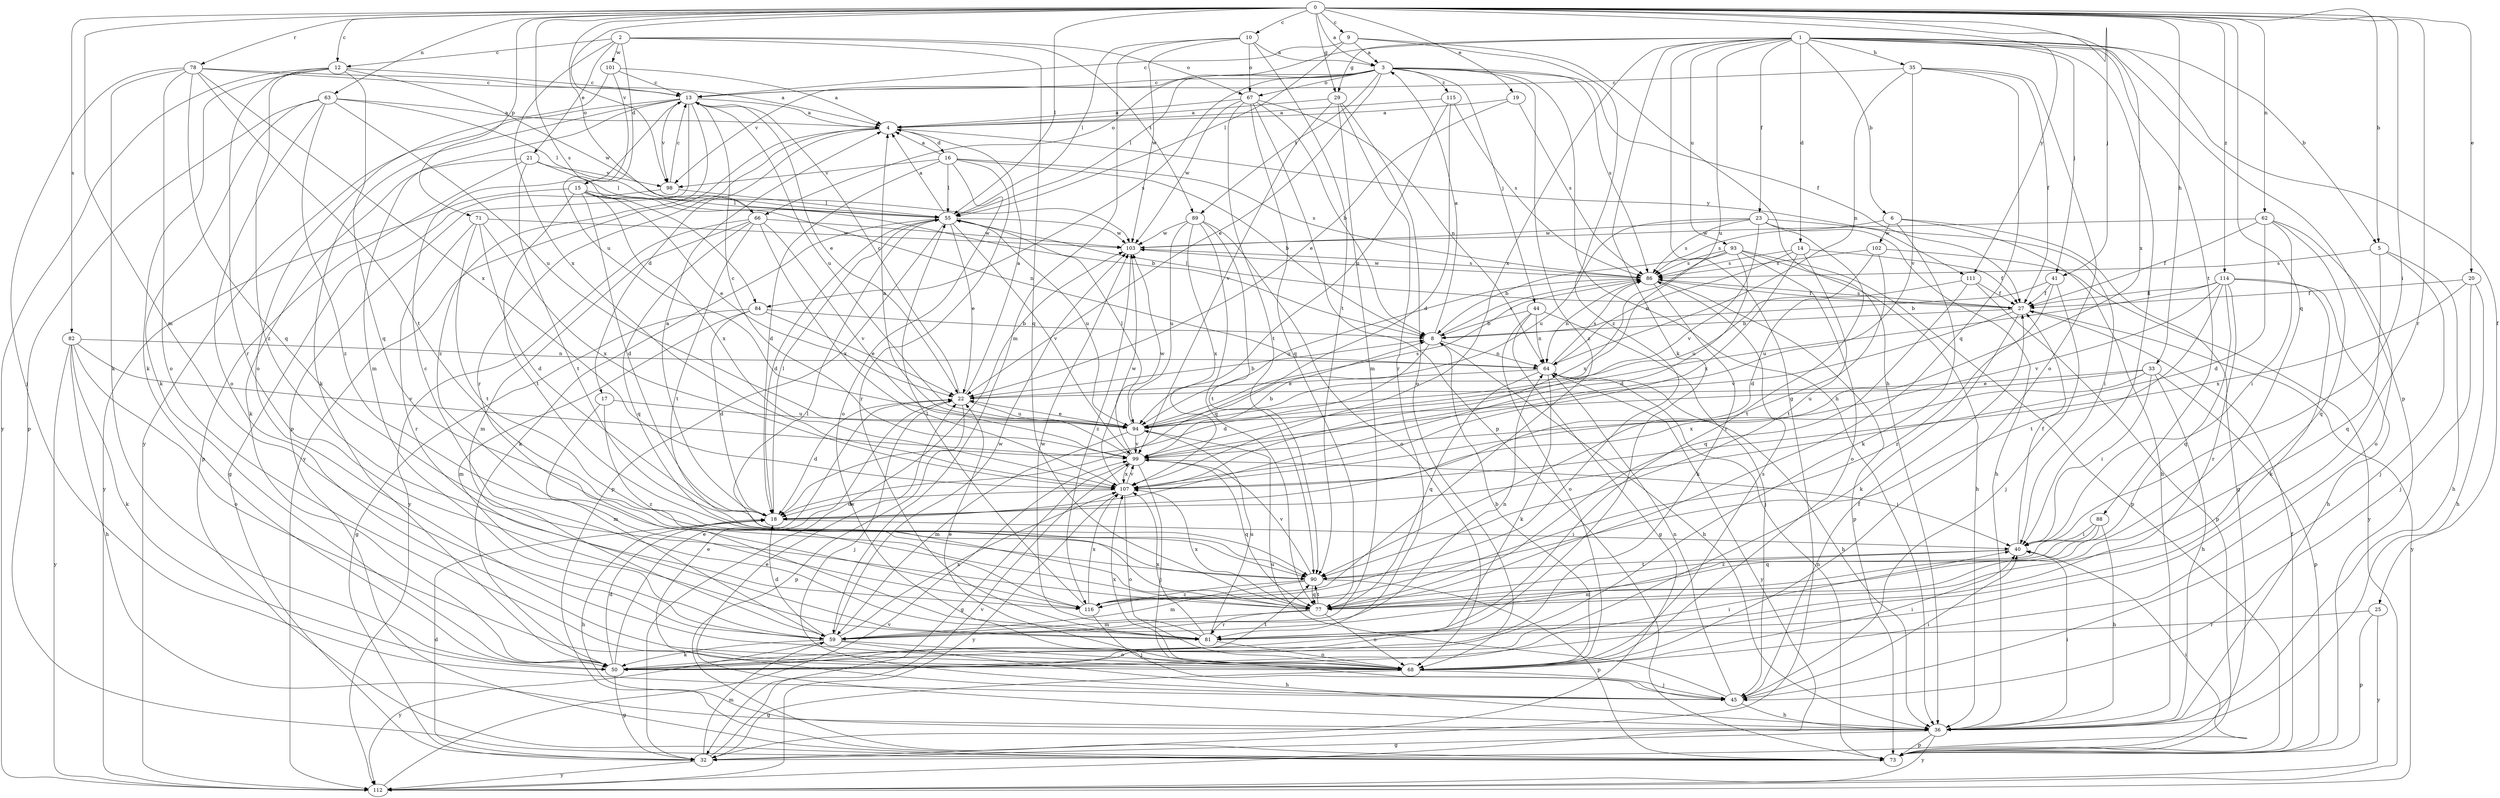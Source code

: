 strict digraph  {
0;
1;
2;
3;
4;
5;
6;
8;
9;
10;
12;
13;
14;
15;
16;
17;
18;
19;
20;
21;
22;
23;
25;
27;
29;
32;
33;
35;
36;
40;
41;
44;
45;
50;
55;
59;
62;
63;
64;
66;
67;
68;
71;
73;
77;
78;
81;
82;
84;
86;
88;
89;
90;
93;
94;
98;
99;
101;
102;
103;
107;
111;
112;
114;
115;
116;
0 -> 3  [label=a];
0 -> 5  [label=b];
0 -> 9  [label=c];
0 -> 10  [label=c];
0 -> 12  [label=c];
0 -> 19  [label=e];
0 -> 20  [label=e];
0 -> 29  [label=g];
0 -> 33  [label=h];
0 -> 40  [label=i];
0 -> 41  [label=j];
0 -> 55  [label=l];
0 -> 59  [label=m];
0 -> 62  [label=n];
0 -> 63  [label=n];
0 -> 66  [label=o];
0 -> 71  [label=p];
0 -> 77  [label=q];
0 -> 78  [label=r];
0 -> 81  [label=r];
0 -> 82  [label=s];
0 -> 84  [label=s];
0 -> 98  [label=v];
0 -> 107  [label=x];
0 -> 111  [label=y];
0 -> 114  [label=z];
1 -> 5  [label=b];
1 -> 6  [label=b];
1 -> 14  [label=d];
1 -> 23  [label=f];
1 -> 25  [label=f];
1 -> 29  [label=g];
1 -> 32  [label=g];
1 -> 35  [label=h];
1 -> 40  [label=i];
1 -> 41  [label=j];
1 -> 50  [label=k];
1 -> 66  [label=o];
1 -> 73  [label=p];
1 -> 88  [label=t];
1 -> 93  [label=u];
1 -> 94  [label=u];
1 -> 107  [label=x];
2 -> 12  [label=c];
2 -> 15  [label=d];
2 -> 21  [label=e];
2 -> 67  [label=o];
2 -> 77  [label=q];
2 -> 89  [label=t];
2 -> 101  [label=w];
2 -> 107  [label=x];
3 -> 13  [label=c];
3 -> 22  [label=e];
3 -> 27  [label=f];
3 -> 36  [label=h];
3 -> 44  [label=j];
3 -> 55  [label=l];
3 -> 67  [label=o];
3 -> 84  [label=s];
3 -> 86  [label=s];
3 -> 89  [label=t];
3 -> 98  [label=v];
3 -> 115  [label=z];
3 -> 116  [label=z];
4 -> 16  [label=d];
4 -> 17  [label=d];
4 -> 81  [label=r];
4 -> 111  [label=y];
4 -> 112  [label=y];
5 -> 36  [label=h];
5 -> 45  [label=j];
5 -> 77  [label=q];
5 -> 86  [label=s];
6 -> 32  [label=g];
6 -> 36  [label=h];
6 -> 50  [label=k];
6 -> 86  [label=s];
6 -> 102  [label=w];
8 -> 3  [label=a];
8 -> 18  [label=d];
8 -> 36  [label=h];
8 -> 64  [label=n];
8 -> 86  [label=s];
9 -> 3  [label=a];
9 -> 13  [label=c];
9 -> 36  [label=h];
9 -> 55  [label=l];
9 -> 116  [label=z];
10 -> 3  [label=a];
10 -> 55  [label=l];
10 -> 59  [label=m];
10 -> 67  [label=o];
10 -> 90  [label=t];
10 -> 103  [label=w];
12 -> 13  [label=c];
12 -> 50  [label=k];
12 -> 77  [label=q];
12 -> 81  [label=r];
12 -> 103  [label=w];
12 -> 112  [label=y];
12 -> 116  [label=z];
13 -> 4  [label=a];
13 -> 22  [label=e];
13 -> 50  [label=k];
13 -> 59  [label=m];
13 -> 73  [label=p];
13 -> 94  [label=u];
13 -> 98  [label=v];
13 -> 112  [label=y];
13 -> 116  [label=z];
14 -> 27  [label=f];
14 -> 64  [label=n];
14 -> 86  [label=s];
14 -> 90  [label=t];
14 -> 107  [label=x];
15 -> 8  [label=b];
15 -> 18  [label=d];
15 -> 22  [label=e];
15 -> 55  [label=l];
15 -> 64  [label=n];
15 -> 90  [label=t];
15 -> 107  [label=x];
15 -> 112  [label=y];
16 -> 4  [label=a];
16 -> 8  [label=b];
16 -> 18  [label=d];
16 -> 55  [label=l];
16 -> 68  [label=o];
16 -> 81  [label=r];
16 -> 86  [label=s];
16 -> 98  [label=v];
17 -> 59  [label=m];
17 -> 94  [label=u];
17 -> 116  [label=z];
18 -> 4  [label=a];
18 -> 36  [label=h];
18 -> 40  [label=i];
18 -> 55  [label=l];
19 -> 4  [label=a];
19 -> 22  [label=e];
19 -> 86  [label=s];
20 -> 27  [label=f];
20 -> 36  [label=h];
20 -> 45  [label=j];
20 -> 107  [label=x];
21 -> 50  [label=k];
21 -> 55  [label=l];
21 -> 73  [label=p];
21 -> 90  [label=t];
21 -> 98  [label=v];
22 -> 4  [label=a];
22 -> 8  [label=b];
22 -> 13  [label=c];
22 -> 18  [label=d];
22 -> 45  [label=j];
22 -> 73  [label=p];
22 -> 94  [label=u];
23 -> 36  [label=h];
23 -> 40  [label=i];
23 -> 81  [label=r];
23 -> 86  [label=s];
23 -> 94  [label=u];
23 -> 99  [label=v];
23 -> 103  [label=w];
25 -> 73  [label=p];
25 -> 81  [label=r];
25 -> 112  [label=y];
27 -> 8  [label=b];
27 -> 50  [label=k];
27 -> 55  [label=l];
27 -> 86  [label=s];
27 -> 99  [label=v];
27 -> 112  [label=y];
29 -> 4  [label=a];
29 -> 59  [label=m];
29 -> 68  [label=o];
29 -> 81  [label=r];
29 -> 99  [label=v];
32 -> 18  [label=d];
32 -> 59  [label=m];
32 -> 99  [label=v];
32 -> 103  [label=w];
32 -> 112  [label=y];
33 -> 22  [label=e];
33 -> 36  [label=h];
33 -> 40  [label=i];
33 -> 73  [label=p];
33 -> 94  [label=u];
33 -> 107  [label=x];
35 -> 13  [label=c];
35 -> 27  [label=f];
35 -> 64  [label=n];
35 -> 68  [label=o];
35 -> 77  [label=q];
35 -> 99  [label=v];
36 -> 22  [label=e];
36 -> 32  [label=g];
36 -> 40  [label=i];
36 -> 73  [label=p];
36 -> 112  [label=y];
40 -> 27  [label=f];
40 -> 59  [label=m];
40 -> 90  [label=t];
41 -> 8  [label=b];
41 -> 27  [label=f];
41 -> 45  [label=j];
41 -> 116  [label=z];
44 -> 8  [label=b];
44 -> 32  [label=g];
44 -> 45  [label=j];
44 -> 64  [label=n];
44 -> 68  [label=o];
45 -> 22  [label=e];
45 -> 27  [label=f];
45 -> 36  [label=h];
45 -> 40  [label=i];
45 -> 64  [label=n];
45 -> 94  [label=u];
50 -> 18  [label=d];
50 -> 22  [label=e];
50 -> 32  [label=g];
50 -> 40  [label=i];
50 -> 90  [label=t];
55 -> 4  [label=a];
55 -> 18  [label=d];
55 -> 22  [label=e];
55 -> 50  [label=k];
55 -> 73  [label=p];
55 -> 94  [label=u];
55 -> 99  [label=v];
55 -> 103  [label=w];
59 -> 18  [label=d];
59 -> 36  [label=h];
59 -> 50  [label=k];
59 -> 64  [label=n];
59 -> 68  [label=o];
59 -> 103  [label=w];
59 -> 107  [label=x];
59 -> 112  [label=y];
62 -> 18  [label=d];
62 -> 27  [label=f];
62 -> 40  [label=i];
62 -> 68  [label=o];
62 -> 77  [label=q];
62 -> 103  [label=w];
63 -> 4  [label=a];
63 -> 50  [label=k];
63 -> 55  [label=l];
63 -> 68  [label=o];
63 -> 73  [label=p];
63 -> 94  [label=u];
63 -> 116  [label=z];
64 -> 22  [label=e];
64 -> 36  [label=h];
64 -> 50  [label=k];
64 -> 77  [label=q];
64 -> 86  [label=s];
64 -> 112  [label=y];
66 -> 59  [label=m];
66 -> 77  [label=q];
66 -> 90  [label=t];
66 -> 99  [label=v];
66 -> 103  [label=w];
66 -> 107  [label=x];
66 -> 112  [label=y];
67 -> 4  [label=a];
67 -> 8  [label=b];
67 -> 64  [label=n];
67 -> 73  [label=p];
67 -> 77  [label=q];
67 -> 90  [label=t];
67 -> 103  [label=w];
68 -> 8  [label=b];
68 -> 22  [label=e];
68 -> 32  [label=g];
68 -> 40  [label=i];
68 -> 45  [label=j];
68 -> 86  [label=s];
68 -> 107  [label=x];
71 -> 18  [label=d];
71 -> 81  [label=r];
71 -> 90  [label=t];
71 -> 103  [label=w];
71 -> 107  [label=x];
73 -> 27  [label=f];
73 -> 40  [label=i];
73 -> 64  [label=n];
77 -> 55  [label=l];
77 -> 59  [label=m];
77 -> 68  [label=o];
77 -> 81  [label=r];
77 -> 90  [label=t];
77 -> 107  [label=x];
78 -> 4  [label=a];
78 -> 13  [label=c];
78 -> 45  [label=j];
78 -> 50  [label=k];
78 -> 68  [label=o];
78 -> 77  [label=q];
78 -> 90  [label=t];
78 -> 107  [label=x];
81 -> 13  [label=c];
81 -> 68  [label=o];
81 -> 94  [label=u];
81 -> 103  [label=w];
81 -> 107  [label=x];
82 -> 36  [label=h];
82 -> 50  [label=k];
82 -> 64  [label=n];
82 -> 68  [label=o];
82 -> 99  [label=v];
82 -> 112  [label=y];
84 -> 8  [label=b];
84 -> 18  [label=d];
84 -> 22  [label=e];
84 -> 32  [label=g];
84 -> 59  [label=m];
86 -> 27  [label=f];
86 -> 50  [label=k];
86 -> 64  [label=n];
86 -> 73  [label=p];
86 -> 94  [label=u];
86 -> 103  [label=w];
88 -> 36  [label=h];
88 -> 40  [label=i];
88 -> 77  [label=q];
88 -> 116  [label=z];
89 -> 68  [label=o];
89 -> 77  [label=q];
89 -> 90  [label=t];
89 -> 94  [label=u];
89 -> 103  [label=w];
89 -> 107  [label=x];
90 -> 59  [label=m];
90 -> 73  [label=p];
90 -> 77  [label=q];
90 -> 99  [label=v];
90 -> 116  [label=z];
93 -> 8  [label=b];
93 -> 18  [label=d];
93 -> 36  [label=h];
93 -> 68  [label=o];
93 -> 73  [label=p];
93 -> 86  [label=s];
93 -> 107  [label=x];
94 -> 22  [label=e];
94 -> 55  [label=l];
94 -> 59  [label=m];
94 -> 86  [label=s];
94 -> 99  [label=v];
98 -> 13  [label=c];
98 -> 32  [label=g];
98 -> 55  [label=l];
99 -> 4  [label=a];
99 -> 8  [label=b];
99 -> 13  [label=c];
99 -> 32  [label=g];
99 -> 40  [label=i];
99 -> 45  [label=j];
99 -> 77  [label=q];
99 -> 103  [label=w];
99 -> 107  [label=x];
101 -> 4  [label=a];
101 -> 13  [label=c];
101 -> 68  [label=o];
101 -> 94  [label=u];
102 -> 18  [label=d];
102 -> 86  [label=s];
102 -> 90  [label=t];
102 -> 112  [label=y];
103 -> 86  [label=s];
103 -> 116  [label=z];
107 -> 18  [label=d];
107 -> 68  [label=o];
107 -> 99  [label=v];
107 -> 103  [label=w];
107 -> 112  [label=y];
111 -> 27  [label=f];
111 -> 73  [label=p];
111 -> 77  [label=q];
111 -> 94  [label=u];
112 -> 99  [label=v];
114 -> 27  [label=f];
114 -> 36  [label=h];
114 -> 50  [label=k];
114 -> 77  [label=q];
114 -> 81  [label=r];
114 -> 90  [label=t];
114 -> 94  [label=u];
114 -> 99  [label=v];
115 -> 4  [label=a];
115 -> 18  [label=d];
115 -> 86  [label=s];
115 -> 94  [label=u];
116 -> 45  [label=j];
116 -> 55  [label=l];
116 -> 107  [label=x];
}
